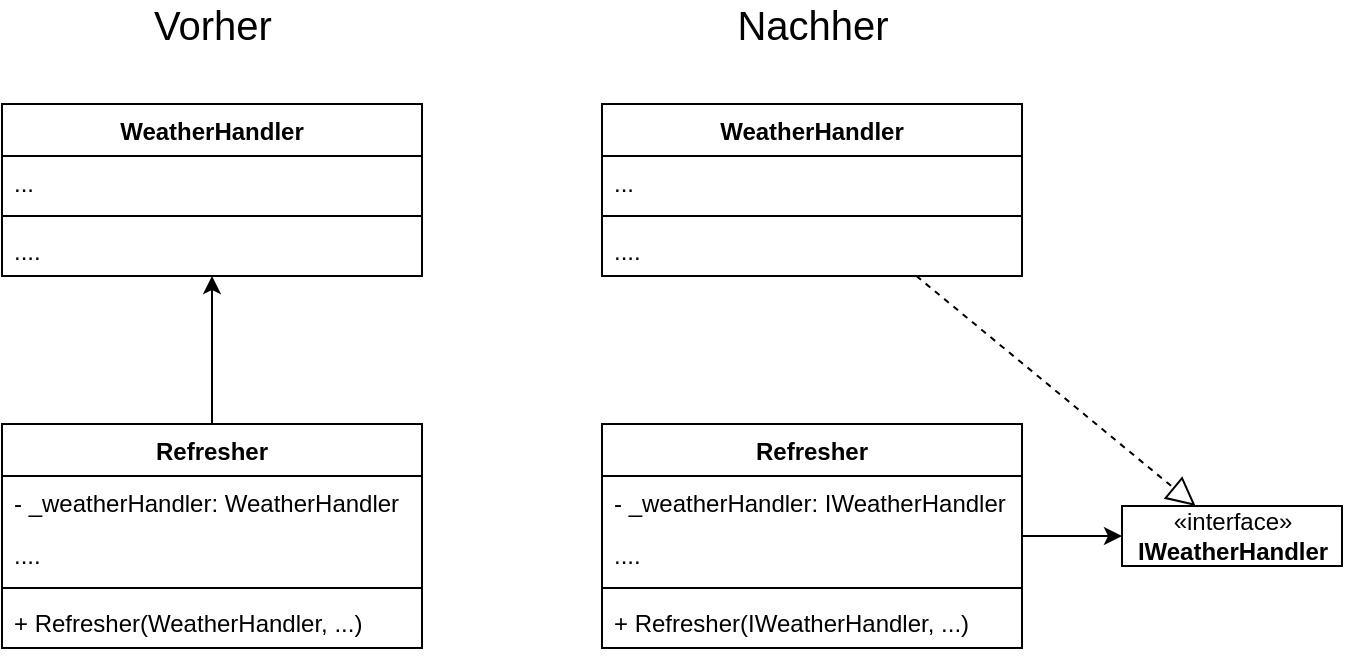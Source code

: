 <mxfile version="14.6.13" type="device"><diagram id="lcAX_3TOOgba-oXvFQd0" name="Seite-1"><mxGraphModel dx="1550" dy="895" grid="1" gridSize="10" guides="1" tooltips="1" connect="1" arrows="1" fold="1" page="1" pageScale="1" pageWidth="827" pageHeight="1169" math="0" shadow="0"><root><mxCell id="0"/><mxCell id="1" parent="0"/><mxCell id="Xctrzu1gg1M0zGhtXuDU-10" style="edgeStyle=orthogonalEdgeStyle;rounded=0;orthogonalLoop=1;jettySize=auto;html=1;" edge="1" parent="1" source="Xctrzu1gg1M0zGhtXuDU-1" target="Xctrzu1gg1M0zGhtXuDU-5"><mxGeometry relative="1" as="geometry"/></mxCell><mxCell id="Xctrzu1gg1M0zGhtXuDU-1" value="Refresher" style="swimlane;fontStyle=1;align=center;verticalAlign=top;childLayout=stackLayout;horizontal=1;startSize=26;horizontalStack=0;resizeParent=1;resizeParentMax=0;resizeLast=0;collapsible=1;marginBottom=0;" vertex="1" parent="1"><mxGeometry x="100" y="330" width="210" height="112" as="geometry"/></mxCell><mxCell id="Xctrzu1gg1M0zGhtXuDU-2" value="- _weatherHandler: WeatherHandler" style="text;strokeColor=none;fillColor=none;align=left;verticalAlign=top;spacingLeft=4;spacingRight=4;overflow=hidden;rotatable=0;points=[[0,0.5],[1,0.5]];portConstraint=eastwest;" vertex="1" parent="Xctrzu1gg1M0zGhtXuDU-1"><mxGeometry y="26" width="210" height="26" as="geometry"/></mxCell><mxCell id="Xctrzu1gg1M0zGhtXuDU-9" value="...." style="text;strokeColor=none;fillColor=none;align=left;verticalAlign=top;spacingLeft=4;spacingRight=4;overflow=hidden;rotatable=0;points=[[0,0.5],[1,0.5]];portConstraint=eastwest;" vertex="1" parent="Xctrzu1gg1M0zGhtXuDU-1"><mxGeometry y="52" width="210" height="26" as="geometry"/></mxCell><mxCell id="Xctrzu1gg1M0zGhtXuDU-3" value="" style="line;strokeWidth=1;fillColor=none;align=left;verticalAlign=middle;spacingTop=-1;spacingLeft=3;spacingRight=3;rotatable=0;labelPosition=right;points=[];portConstraint=eastwest;" vertex="1" parent="Xctrzu1gg1M0zGhtXuDU-1"><mxGeometry y="78" width="210" height="8" as="geometry"/></mxCell><mxCell id="Xctrzu1gg1M0zGhtXuDU-4" value="+ Refresher(WeatherHandler, ...)" style="text;strokeColor=none;fillColor=none;align=left;verticalAlign=top;spacingLeft=4;spacingRight=4;overflow=hidden;rotatable=0;points=[[0,0.5],[1,0.5]];portConstraint=eastwest;" vertex="1" parent="Xctrzu1gg1M0zGhtXuDU-1"><mxGeometry y="86" width="210" height="26" as="geometry"/></mxCell><mxCell id="Xctrzu1gg1M0zGhtXuDU-5" value="WeatherHandler" style="swimlane;fontStyle=1;align=center;verticalAlign=top;childLayout=stackLayout;horizontal=1;startSize=26;horizontalStack=0;resizeParent=1;resizeParentMax=0;resizeLast=0;collapsible=1;marginBottom=0;" vertex="1" parent="1"><mxGeometry x="100" y="170" width="210" height="86" as="geometry"/></mxCell><mxCell id="Xctrzu1gg1M0zGhtXuDU-6" value="..." style="text;strokeColor=none;fillColor=none;align=left;verticalAlign=top;spacingLeft=4;spacingRight=4;overflow=hidden;rotatable=0;points=[[0,0.5],[1,0.5]];portConstraint=eastwest;" vertex="1" parent="Xctrzu1gg1M0zGhtXuDU-5"><mxGeometry y="26" width="210" height="26" as="geometry"/></mxCell><mxCell id="Xctrzu1gg1M0zGhtXuDU-7" value="" style="line;strokeWidth=1;fillColor=none;align=left;verticalAlign=middle;spacingTop=-1;spacingLeft=3;spacingRight=3;rotatable=0;labelPosition=right;points=[];portConstraint=eastwest;" vertex="1" parent="Xctrzu1gg1M0zGhtXuDU-5"><mxGeometry y="52" width="210" height="8" as="geometry"/></mxCell><mxCell id="Xctrzu1gg1M0zGhtXuDU-8" value="...." style="text;strokeColor=none;fillColor=none;align=left;verticalAlign=top;spacingLeft=4;spacingRight=4;overflow=hidden;rotatable=0;points=[[0,0.5],[1,0.5]];portConstraint=eastwest;" vertex="1" parent="Xctrzu1gg1M0zGhtXuDU-5"><mxGeometry y="60" width="210" height="26" as="geometry"/></mxCell><mxCell id="Xctrzu1gg1M0zGhtXuDU-11" value="&lt;font style=&quot;font-size: 20px&quot;&gt;Vorher&lt;/font&gt;" style="text;html=1;align=center;verticalAlign=middle;resizable=0;points=[];autosize=1;strokeColor=none;" vertex="1" parent="1"><mxGeometry x="170" y="120" width="70" height="20" as="geometry"/></mxCell><mxCell id="Xctrzu1gg1M0zGhtXuDU-23" style="edgeStyle=orthogonalEdgeStyle;rounded=0;orthogonalLoop=1;jettySize=auto;html=1;" edge="1" parent="1" source="Xctrzu1gg1M0zGhtXuDU-13" target="Xctrzu1gg1M0zGhtXuDU-22"><mxGeometry relative="1" as="geometry"/></mxCell><mxCell id="Xctrzu1gg1M0zGhtXuDU-13" value="Refresher" style="swimlane;fontStyle=1;align=center;verticalAlign=top;childLayout=stackLayout;horizontal=1;startSize=26;horizontalStack=0;resizeParent=1;resizeParentMax=0;resizeLast=0;collapsible=1;marginBottom=0;" vertex="1" parent="1"><mxGeometry x="400" y="330" width="210" height="112" as="geometry"/></mxCell><mxCell id="Xctrzu1gg1M0zGhtXuDU-14" value="- _weatherHandler: IWeatherHandler" style="text;strokeColor=none;fillColor=none;align=left;verticalAlign=top;spacingLeft=4;spacingRight=4;overflow=hidden;rotatable=0;points=[[0,0.5],[1,0.5]];portConstraint=eastwest;" vertex="1" parent="Xctrzu1gg1M0zGhtXuDU-13"><mxGeometry y="26" width="210" height="26" as="geometry"/></mxCell><mxCell id="Xctrzu1gg1M0zGhtXuDU-15" value="...." style="text;strokeColor=none;fillColor=none;align=left;verticalAlign=top;spacingLeft=4;spacingRight=4;overflow=hidden;rotatable=0;points=[[0,0.5],[1,0.5]];portConstraint=eastwest;" vertex="1" parent="Xctrzu1gg1M0zGhtXuDU-13"><mxGeometry y="52" width="210" height="26" as="geometry"/></mxCell><mxCell id="Xctrzu1gg1M0zGhtXuDU-16" value="" style="line;strokeWidth=1;fillColor=none;align=left;verticalAlign=middle;spacingTop=-1;spacingLeft=3;spacingRight=3;rotatable=0;labelPosition=right;points=[];portConstraint=eastwest;" vertex="1" parent="Xctrzu1gg1M0zGhtXuDU-13"><mxGeometry y="78" width="210" height="8" as="geometry"/></mxCell><mxCell id="Xctrzu1gg1M0zGhtXuDU-17" value="+ Refresher(IWeatherHandler, ...)" style="text;strokeColor=none;fillColor=none;align=left;verticalAlign=top;spacingLeft=4;spacingRight=4;overflow=hidden;rotatable=0;points=[[0,0.5],[1,0.5]];portConstraint=eastwest;" vertex="1" parent="Xctrzu1gg1M0zGhtXuDU-13"><mxGeometry y="86" width="210" height="26" as="geometry"/></mxCell><mxCell id="Xctrzu1gg1M0zGhtXuDU-18" value="WeatherHandler" style="swimlane;fontStyle=1;align=center;verticalAlign=top;childLayout=stackLayout;horizontal=1;startSize=26;horizontalStack=0;resizeParent=1;resizeParentMax=0;resizeLast=0;collapsible=1;marginBottom=0;" vertex="1" parent="1"><mxGeometry x="400" y="170" width="210" height="86" as="geometry"/></mxCell><mxCell id="Xctrzu1gg1M0zGhtXuDU-19" value="..." style="text;strokeColor=none;fillColor=none;align=left;verticalAlign=top;spacingLeft=4;spacingRight=4;overflow=hidden;rotatable=0;points=[[0,0.5],[1,0.5]];portConstraint=eastwest;" vertex="1" parent="Xctrzu1gg1M0zGhtXuDU-18"><mxGeometry y="26" width="210" height="26" as="geometry"/></mxCell><mxCell id="Xctrzu1gg1M0zGhtXuDU-20" value="" style="line;strokeWidth=1;fillColor=none;align=left;verticalAlign=middle;spacingTop=-1;spacingLeft=3;spacingRight=3;rotatable=0;labelPosition=right;points=[];portConstraint=eastwest;" vertex="1" parent="Xctrzu1gg1M0zGhtXuDU-18"><mxGeometry y="52" width="210" height="8" as="geometry"/></mxCell><mxCell id="Xctrzu1gg1M0zGhtXuDU-21" value="...." style="text;strokeColor=none;fillColor=none;align=left;verticalAlign=top;spacingLeft=4;spacingRight=4;overflow=hidden;rotatable=0;points=[[0,0.5],[1,0.5]];portConstraint=eastwest;" vertex="1" parent="Xctrzu1gg1M0zGhtXuDU-18"><mxGeometry y="60" width="210" height="26" as="geometry"/></mxCell><mxCell id="Xctrzu1gg1M0zGhtXuDU-22" value="«interface»&lt;br&gt;&lt;b&gt;IWeatherHandler&lt;/b&gt;" style="html=1;" vertex="1" parent="1"><mxGeometry x="660" y="371" width="110" height="30" as="geometry"/></mxCell><mxCell id="Xctrzu1gg1M0zGhtXuDU-25" value="" style="endArrow=block;dashed=1;endFill=0;endSize=12;html=1;" edge="1" parent="1" source="Xctrzu1gg1M0zGhtXuDU-18" target="Xctrzu1gg1M0zGhtXuDU-22"><mxGeometry width="160" relative="1" as="geometry"><mxPoint x="360" y="460" as="sourcePoint"/><mxPoint x="520" y="460" as="targetPoint"/></mxGeometry></mxCell><mxCell id="Xctrzu1gg1M0zGhtXuDU-26" value="&lt;font style=&quot;font-size: 20px&quot;&gt;Nachher&lt;/font&gt;" style="text;html=1;align=center;verticalAlign=middle;resizable=0;points=[];autosize=1;strokeColor=none;" vertex="1" parent="1"><mxGeometry x="460" y="120" width="90" height="20" as="geometry"/></mxCell></root></mxGraphModel></diagram></mxfile>